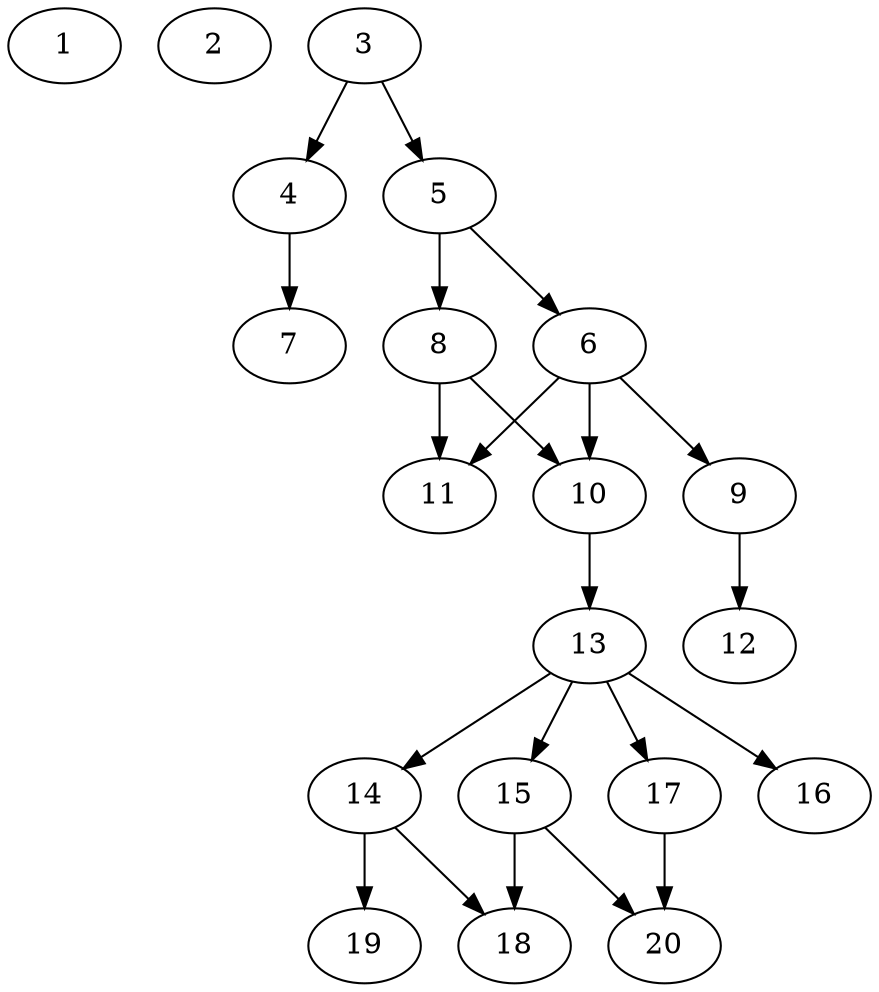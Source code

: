 // DAG automatically generated by daggen at Wed Jul 24 22:10:09 2019
// ./daggen --dot -n 20 --ccr 0.4 --fat 0.5 --regular 0.5 --density 0.5 --mindata 5242880 --maxdata 52428800 
digraph G {
  1 [size="82995200", alpha="0.05", expect_size="33198080"] 
  2 [size="85639680", alpha="0.12", expect_size="34255872"] 
  3 [size="52316160", alpha="0.11", expect_size="20926464"] 
  3 -> 4 [size ="20926464"]
  3 -> 5 [size ="20926464"]
  4 [size="34749440", alpha="0.06", expect_size="13899776"] 
  4 -> 7 [size ="13899776"]
  5 [size="111424000", alpha="0.08", expect_size="44569600"] 
  5 -> 6 [size ="44569600"]
  5 -> 8 [size ="44569600"]
  6 [size="17704960", alpha="0.16", expect_size="7081984"] 
  6 -> 9 [size ="7081984"]
  6 -> 10 [size ="7081984"]
  6 -> 11 [size ="7081984"]
  7 [size="109002240", alpha="0.07", expect_size="43600896"] 
  8 [size="20641280", alpha="0.01", expect_size="8256512"] 
  8 -> 10 [size ="8256512"]
  8 -> 11 [size ="8256512"]
  9 [size="69002240", alpha="0.09", expect_size="27600896"] 
  9 -> 12 [size ="27600896"]
  10 [size="121205760", alpha="0.20", expect_size="48482304"] 
  10 -> 13 [size ="48482304"]
  11 [size="35281920", alpha="0.17", expect_size="14112768"] 
  12 [size="65280000", alpha="0.01", expect_size="26112000"] 
  13 [size="17615360", alpha="0.20", expect_size="7046144"] 
  13 -> 14 [size ="7046144"]
  13 -> 15 [size ="7046144"]
  13 -> 16 [size ="7046144"]
  13 -> 17 [size ="7046144"]
  14 [size="85112320", alpha="0.05", expect_size="34044928"] 
  14 -> 18 [size ="34044928"]
  14 -> 19 [size ="34044928"]
  15 [size="121269760", alpha="0.07", expect_size="48507904"] 
  15 -> 18 [size ="48507904"]
  15 -> 20 [size ="48507904"]
  16 [size="52802560", alpha="0.12", expect_size="21121024"] 
  17 [size="26880000", alpha="0.03", expect_size="10752000"] 
  17 -> 20 [size ="10752000"]
  18 [size="66173440", alpha="0.05", expect_size="26469376"] 
  19 [size="74076160", alpha="0.12", expect_size="29630464"] 
  20 [size="130001920", alpha="0.00", expect_size="52000768"] 
}
